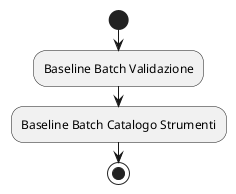 @startuml
'https://plantuml.com/activity-diagram-beta

start
:Baseline Batch Validazione;
:Baseline Batch Catalogo Strumenti;
stop

@enduml
